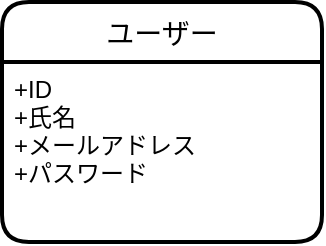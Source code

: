 <mxfile version="14.9.6" type="github">
  <diagram id="FkiKyv-fUOaidpG2uz1B" name="Page-1">
    <mxGraphModel dx="946" dy="553" grid="1" gridSize="10" guides="1" tooltips="1" connect="1" arrows="1" fold="1" page="1" pageScale="1" pageWidth="827" pageHeight="1169" math="0" shadow="0">
      <root>
        <mxCell id="0" />
        <mxCell id="1" parent="0" />
        <mxCell id="ZsrJ5vU-eqBVzWq_dfTn-16" value="ユーザー" style="swimlane;childLayout=stackLayout;horizontal=1;startSize=30;horizontalStack=0;rounded=1;fontSize=14;fontStyle=0;strokeWidth=2;resizeParent=0;resizeLast=1;shadow=0;dashed=0;align=center;" vertex="1" parent="1">
          <mxGeometry x="330" y="230" width="160" height="120" as="geometry" />
        </mxCell>
        <mxCell id="ZsrJ5vU-eqBVzWq_dfTn-17" value="+ID&#xa;+氏名&#xa;+メールアドレス&#xa;+パスワード" style="align=left;strokeColor=none;fillColor=none;spacingLeft=4;fontSize=12;verticalAlign=top;resizable=0;rotatable=0;part=1;" vertex="1" parent="ZsrJ5vU-eqBVzWq_dfTn-16">
          <mxGeometry y="30" width="160" height="90" as="geometry" />
        </mxCell>
      </root>
    </mxGraphModel>
  </diagram>
</mxfile>
